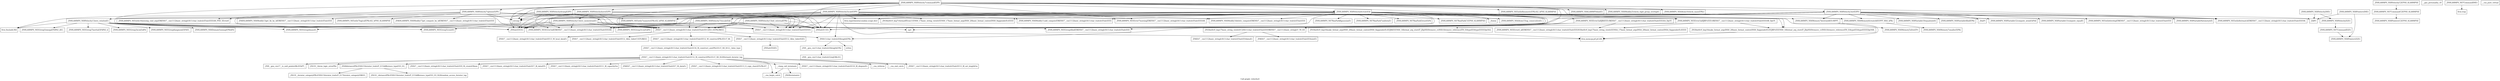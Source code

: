 digraph "Call graph: velocity.ll" {
	label="Call graph: velocity.ll";

	Node0x55c512fc4d80 [shape=record,label="{_ZNSt7__cxx1112basic_stringIcSt11char_traitsIcESaIcEEC2IS3_EEPKcRKS3_}"];
	Node0x55c512fc4d80 -> Node0x55c512fc3a90;
	Node0x55c512fc4d80 -> Node0x55c512ff4160;
	Node0x55c512fc4d80 -> Node0x55c512fde010;
	Node0x55c512fc4d80 -> Node0x55c512ff31e0;
	Node0x55c512fc4d80 -> Node0x55c513003d50;
	Node0x55c51305f360 [shape=record,label="{_ZN9LAMMPS_NS8VelocityC2EPNS_6LAMMPSE}"];
	Node0x55c51305f360 -> Node0x55c513084cc0;
	Node0x55c513084cc0 [shape=record,label="{_ZN9LAMMPS_NS7CommandC2EPNS_6LAMMPSE}"];
	Node0x55c513084cc0 -> Node0x55c5130283d0;
	Node0x55c5130284e0 [shape=record,label="{_ZN9LAMMPS_NS8Velocity7commandEiPPc}"];
	Node0x55c5130284e0 -> Node0x55c51307ba00;
	Node0x55c5130284e0 -> Node0x55c512fc4d80;
	Node0x55c5130284e0 -> Node0x55c512fc8590;
	Node0x55c5130284e0 -> Node0x55c512fc39e0;
	Node0x55c5130284e0 -> Node0x55c512fc6270;
	Node0x55c5130284e0 -> Node0x55c512fc56b0;
	Node0x55c5130284e0 -> Node0x55c512fc8c90;
	Node0x55c5130284e0 -> Node0x55c512fc8d10;
	Node0x55c5130284e0 -> Node0x55c512fc8950;
	Node0x55c5130284e0 -> Node0x55c512f852d0;
	Node0x55c5130284e0 -> Node0x55c513028450;
	Node0x55c5130284e0 -> Node0x55c5130d19d0;
	Node0x55c5130284e0 -> Node0x55c513001500;
	Node0x55c5130284e0 -> Node0x55c51304f7a0;
	Node0x55c5130284e0 -> Node0x55c51307ded0;
	Node0x55c5130284e0 -> Node0x55c513155df0;
	Node0x55c5130284e0 -> Node0x55c512fc89e0;
	Node0x55c5130284e0 -> Node0x55c512fc8620;
	Node0x55c5130284e0 -> Node0x55c512fe8850;
	Node0x55c5130284e0 -> Node0x55c513155b50;
	Node0x55c5130284e0 -> Node0x55c512fc5ee0;
	Node0x55c5130284e0 -> Node0x55c512fc5a10;
	Node0x55c512fc6270 [shape=record,label="{_ZN9LAMMPS_NS5utils16missing_cmd_argsERKNSt7__cxx1112basic_stringIcSt11char_traitsIcESaIcEEEiS8_PNS_5ErrorE}"];
	Node0x55c51307ba00 [shape=record,label="{_ZNSaIcEC1Ev}"];
	Node0x55c512fd5a50 [shape=record,label="{__gxx_personality_v0}"];
	Node0x55c512fc56b0 [shape=record,label="{_ZNSt7__cxx1112basic_stringIcSt11char_traitsIcESaIcEED1Ev}"];
	Node0x55c512fc8c90 [shape=record,label="{_ZNSaIcED1Ev}"];
	Node0x55c512fc89e0 [shape=record,label="{_ZN9LAMMPS_NS5Error3allERKNSt7__cxx1112basic_stringIcSt11char_traitsIcESaIcEEEiS8_}"];
	Node0x55c512fc5a10 [shape=record,label="{_ZN9LAMMPS_NS4Atom10check_massEPKci}"];
	Node0x55c512fc5ee0 [shape=record,label="{_ZN9LAMMPS_NS5Group4findERKNSt7__cxx1112basic_stringIcSt11char_traitsIcESaIcEEE}"];
	Node0x55c512fc8620 [shape=record,label="{_ZN9LAMMPS_NS5Error3allIJRPcEEEvRKNSt7__cxx1112basic_stringIcSt11char_traitsIcESaIcEEEiSB_DpOT_}"];
	Node0x55c512fc8620 -> Node0x55c512fe2d30;
	Node0x55c512fc8620 -> Node0x55c512fde2c0;
	Node0x55c512fc8620 -> Node0x55c512fdf280;
	Node0x55c513155b50 [shape=record,label="{_ZN9LAMMPS_NS6Modify25check_rigid_group_overlapEi}"];
	Node0x55c512fe8850 [shape=record,label="{_ZN9LAMMPS_NS5Error7warningERKNSt7__cxx1112basic_stringIcSt11char_traitsIcESaIcEEEiS8_}"];
	Node0x55c51304f7a0 [shape=record,label="{strcmp}"];
	Node0x55c513155df0 [shape=record,label="{_ZN9LAMMPS_NS8Velocity7optionsEiPPc}"];
	Node0x55c513155df0 -> Node0x55c51307ba00;
	Node0x55c513155df0 -> Node0x55c512fc4d80;
	Node0x55c513155df0 -> Node0x55c512fc8c90;
	Node0x55c513155df0 -> Node0x55c512fc56b0;
	Node0x55c513155df0 -> Node0x55c512fc6270;
	Node0x55c513155df0 -> Node0x55c512fc89e0;
	Node0x55c513155df0 -> Node0x55c512fc8620;
	Node0x55c513155df0 -> Node0x55c51304f7a0;
	Node0x55c513155df0 -> Node0x55c512fe4aa0;
	Node0x55c513155df0 -> Node0x55c512fd6bb0;
	Node0x55c513155df0 -> Node0x55c512fe33b0;
	Node0x55c51307ded0 [shape=record,label="{_ZN9LAMMPS_NS5utils8strmatchERKNSt7__cxx1112basic_stringIcSt11char_traitsIcESaIcEEES8_}"];
	Node0x55c513001500 [shape=record,label="{_ZN9LAMMPS_NS6LAMMPS4initEv}"];
	Node0x55c5130d19d0 [shape=record,label="{_ZN9LAMMPS_NS5utils7numericEPKciS2_bPNS_6LAMMPSE}"];
	Node0x55c513028450 [shape=record,label="{_ZN9LAMMPS_NS5utils8inumericEPKciS2_bPNS_6LAMMPSE}"];
	Node0x55c512f852d0 [shape=record,label="{_ZN9LAMMPS_NS8Velocity6createEdi}"];
	Node0x55c512f852d0 -> Node0x55c51307ba00;
	Node0x55c512f852d0 -> Node0x55c512fc4d80;
	Node0x55c512f852d0 -> Node0x55c512fc8c90;
	Node0x55c512f852d0 -> Node0x55c512fc56b0;
	Node0x55c512f852d0 -> Node0x55c512fe8950;
	Node0x55c512f852d0 -> Node0x55c513001430;
	Node0x55c512f852d0 -> Node0x55c513000550;
	Node0x55c512f852d0 -> Node0x55c512ffedb0;
	Node0x55c512f852d0 -> Node0x55c512ffe430;
	Node0x55c512f852d0 -> Node0x55c512ffd4d0;
	Node0x55c512f852d0 -> Node0x55c512ffb3c0;
	Node0x55c512f852d0 -> Node0x55c512ff9380;
	Node0x55c512f852d0 -> Node0x55c512fe9a60;
	Node0x55c512f852d0 -> Node0x55c512fde010;
	Node0x55c512f852d0 -> Node0x55c512feb700;
	Node0x55c512f852d0 -> Node0x55c512fec740;
	Node0x55c512f852d0 -> Node0x55c512fde2c0;
	Node0x55c512f852d0 -> Node0x55c512fed970;
	Node0x55c512f852d0 -> Node0x55c512feea80;
	Node0x55c512f852d0 -> Node0x55c512ff75e0;
	Node0x55c512f852d0 -> Node0x55c512ff6580;
	Node0x55c512f852d0 -> Node0x55c512ffc740;
	Node0x55c512f852d0 -> Node0x55c512ff5a30;
	Node0x55c512f852d0 -> Node0x55c512ff5910;
	Node0x55c512f852d0 -> Node0x55c512fc89e0;
	Node0x55c512f852d0 -> Node0x55c512fe8850;
	Node0x55c512f852d0 -> Node0x55c512fef2b0;
	Node0x55c512fed970 [shape=record,label="{_ZN3fmt6v9_lmp7vformatB5cxx11ENS0_17basic_string_viewIcEENS0_17basic_format_argsINS0_20basic_format_contextINS0_8appenderEcEEEE}"];
	Node0x55c512ffe430 [shape=record,label="{_ZN9LAMMPS_NS8Velocity13zero_rotationEv}"];
	Node0x55c512ffe430 -> Node0x55c5130162f0;
	Node0x55c512ffe430 -> Node0x55c51307ba00;
	Node0x55c512ffe430 -> Node0x55c512fc4d80;
	Node0x55c512ffe430 -> Node0x55c513009420;
	Node0x55c512ffe430 -> Node0x55c5131641d0;
	Node0x55c512ffe430 -> Node0x55c512fc89e0;
	Node0x55c512ffe430 -> Node0x55c512fc56b0;
	Node0x55c512ffe430 -> Node0x55c512fc8c90;
	Node0x55c512ffe430 -> Node0x55c513164150;
	Node0x55c512ffe430 -> Node0x55c5131640d0;
	Node0x55c512ffe430 -> Node0x55c5131630b0;
	Node0x55c512ffe430 -> Node0x55c513163fd0;
	Node0x55c512ffe430 -> Node0x55c513164050;
	Node0x55c512ffedb0 [shape=record,label="{_ZN9LAMMPS_NS8Velocity7rescaleEdd}"];
	Node0x55c512ffedb0 -> Node0x55c51307ba00;
	Node0x55c512ffedb0 -> Node0x55c512fc4d80;
	Node0x55c512ffedb0 -> Node0x55c512ffb3c0;
	Node0x55c512ffedb0 -> Node0x55c512fc8c90;
	Node0x55c512ffedb0 -> Node0x55c512fc89e0;
	Node0x55c512ffedb0 -> Node0x55c512fc56b0;
	Node0x55c512fc8950 [shape=record,label="{_ZN9LAMMPS_NS8Velocity3setEiPPc}"];
	Node0x55c512fc8950 -> Node0x55c51307ba00;
	Node0x55c512fc8950 -> Node0x55c512fc4d80;
	Node0x55c512fc8950 -> Node0x55c513000550;
	Node0x55c512fc8950 -> Node0x55c513008250;
	Node0x55c512fc8950 -> Node0x55c51307ded0;
	Node0x55c512fc8950 -> Node0x55c512fc56b0;
	Node0x55c512fc8950 -> Node0x55c512fc8c90;
	Node0x55c512fc8950 -> Node0x55c513007e80;
	Node0x55c512fc8950 -> Node0x55c513007860;
	Node0x55c512fc8950 -> Node0x55c512fe9a60;
	Node0x55c512fc8950 -> Node0x55c512fc89e0;
	Node0x55c512fc8950 -> Node0x55c513002a30;
	Node0x55c512fc8950 -> Node0x55c513006cb0;
	Node0x55c512fc8950 -> Node0x55c5130046d0;
	Node0x55c512fc8950 -> Node0x55c513003330;
	Node0x55c512fc8950 -> Node0x55c5130d19d0;
	Node0x55c512fc8950 -> Node0x55c51304f7a0;
	Node0x55c512fc8d10 [shape=record,label="{_ZN9LAMMPS_NS8Velocity5scaleEiPPc}"];
	Node0x55c512fc8d10 -> Node0x55c5130d19d0;
	Node0x55c512fc8d10 -> Node0x55c512fde010;
	Node0x55c512fc8d10 -> Node0x55c512feb700;
	Node0x55c512fc8d10 -> Node0x55c512fec740;
	Node0x55c512fc8d10 -> Node0x55c512fde2c0;
	Node0x55c512fc8d10 -> Node0x55c512fed970;
	Node0x55c512fc8d10 -> Node0x55c512feea80;
	Node0x55c512fc8d10 -> Node0x55c512fc56b0;
	Node0x55c512fc8d10 -> Node0x55c512fc8c90;
	Node0x55c512fc8d10 -> Node0x55c51307ba00;
	Node0x55c512fc8d10 -> Node0x55c512fc4d80;
	Node0x55c512fc8d10 -> Node0x55c513001430;
	Node0x55c512fc8d10 -> Node0x55c512fe8850;
	Node0x55c512fc8d10 -> Node0x55c512ffedb0;
	Node0x55c512fc39e0 [shape=record,label="{_ZN9LAMMPS_NS8Velocity4rampEiPPc}"];
	Node0x55c512fc39e0 -> Node0x55c51304f7a0;
	Node0x55c512fc39e0 -> Node0x55c513009420;
	Node0x55c512fc39e0 -> Node0x55c5130d19d0;
	Node0x55c512fc39e0 -> Node0x55c51307ba00;
	Node0x55c512fc39e0 -> Node0x55c512fc4d80;
	Node0x55c512fc39e0 -> Node0x55c512fc8c90;
	Node0x55c512fc39e0 -> Node0x55c512fc56b0;
	Node0x55c512fc39e0 -> Node0x55c512fc89e0;
	Node0x55c512fc8590 [shape=record,label="{_ZN9LAMMPS_NS8Velocity4zeroEiPPc}"];
	Node0x55c512fc8590 -> Node0x55c51304f7a0;
	Node0x55c512fc8590 -> Node0x55c512ffd4d0;
	Node0x55c512fc8590 -> Node0x55c51307ba00;
	Node0x55c512fc8590 -> Node0x55c512fc4d80;
	Node0x55c512fc8590 -> Node0x55c512fc8c90;
	Node0x55c512fc8590 -> Node0x55c512fc56b0;
	Node0x55c512fc8590 -> Node0x55c51307ded0;
	Node0x55c512fc8590 -> Node0x55c512fc89e0;
	Node0x55c512fc8590 -> Node0x55c512ffe430;
	Node0x55c51300ab90 [shape=record,label="{_ZN9LAMMPS_NS8Velocity13init_externalEPKc}"];
	Node0x55c51300ab90 -> Node0x55c51307ba00;
	Node0x55c51300ab90 -> Node0x55c512fc4d80;
	Node0x55c51300ab90 -> Node0x55c512fc5ee0;
	Node0x55c51300ab90 -> Node0x55c512fc56b0;
	Node0x55c51300ab90 -> Node0x55c512fc8c90;
	Node0x55c51300ab90 -> Node0x55c512fc89e0;
	Node0x55c512fe8950 [shape=record,label="{_ZN9LAMMPS_NS5Error3allIJRiEEEvRKNSt7__cxx1112basic_stringIcSt11char_traitsIcESaIcEEEiSA_DpOT_}"];
	Node0x55c512fe8950 -> Node0x55c512fe2d30;
	Node0x55c512fe8950 -> Node0x55c51300b4c0;
	Node0x55c512fe8950 -> Node0x55c512fdf280;
	Node0x55c512fe9a60 [shape=record,label="{_ZN9LAMMPS_NS6Memory6createIdEEPPT_RS4_iiPKc}"];
	Node0x55c512fe9a60 -> Node0x55c51300d730;
	Node0x55c512feea80 [shape=record,label="{_ZN9LAMMPS_NS6Modify11add_computeERKNSt7__cxx1112basic_stringIcSt11char_traitsIcESaIcEEEi}"];
	Node0x55c512fef2b0 [shape=record,label="{_ZN9LAMMPS_NS4Atom15tag_consecutiveEv}"];
	Node0x55c512ff5910 [shape=record,label="{_Znwm}"];
	Node0x55c512ff5a30 [shape=record,label="{_ZN9LAMMPS_NS7RanParkC1EPNS_6LAMMPSEi}"];
	Node0x55c512ff75e0 [shape=record,label="{_ZdlPv}"];
	Node0x55c512ff6580 [shape=record,label="{_ZN9LAMMPS_NS7RanPark7uniformEv}"];
	Node0x55c512ff9380 [shape=record,label="{_ZN9LAMMPS_NS7RanPark8gaussianEv}"];
	Node0x55c512ffb3c0 [shape=record,label="{sqrt}"];
	Node0x55c512ffc740 [shape=record,label="{_ZN9LAMMPS_NS7RanPark5resetEiPd}"];
	Node0x55c512ffd4d0 [shape=record,label="{_ZN9LAMMPS_NS8Velocity13zero_momentumEv}"];
	Node0x55c512ffd4d0 -> Node0x55c5130162f0;
	Node0x55c512ffd4d0 -> Node0x55c51307ba00;
	Node0x55c512ffd4d0 -> Node0x55c512fc4d80;
	Node0x55c512ffd4d0 -> Node0x55c513163130;
	Node0x55c512ffd4d0 -> Node0x55c5131630b0;
	Node0x55c512ffd4d0 -> Node0x55c512fc89e0;
	Node0x55c512ffd4d0 -> Node0x55c512fc56b0;
	Node0x55c512ffd4d0 -> Node0x55c512fc8c90;
	Node0x55c513000550 [shape=record,label="{_ZN9LAMMPS_NS6Memory7destroyIdEEvRPPT_}"];
	Node0x55c513000550 -> Node0x55c513017700;
	Node0x55c513001430 [shape=record,label="{_ZN9LAMMPS_NS6Modify14delete_computeERKNSt7__cxx1112basic_stringIcSt11char_traitsIcESaIcEEE}"];
	Node0x55c513002a30 [shape=record,label="{_ZN9LAMMPS_NS5utils6strdupERKNSt7__cxx1112basic_stringIcSt11char_traitsIcESaIcEEE}"];
	Node0x55c513003330 [shape=record,label="{_ZN9LAMMPS_NS8Variable4findEPKc}"];
	Node0x55c5130046d0 [shape=record,label="{_ZN9LAMMPS_NS8Variable10equalstyleEi}"];
	Node0x55c513006cb0 [shape=record,label="{_ZN9LAMMPS_NS8Variable9atomstyleEi}"];
	Node0x55c513007860 [shape=record,label="{_ZN9LAMMPS_NS8Variable13compute_equalEi}"];
	Node0x55c513007e80 [shape=record,label="{_ZN9LAMMPS_NS8Variable12compute_atomEiiPdii}"];
	Node0x55c513008250 [shape=record,label="{_ZdaPv}"];
	Node0x55c513009420 [shape=record,label="{llvm.fmuladd.f64}"];
	Node0x55c5130162f0 [shape=record,label="{_ZN9LAMMPS_NS5Group5countEi}"];
	Node0x55c5131630b0 [shape=record,label="{_ZN9LAMMPS_NS5Group4massEi}"];
	Node0x55c513163130 [shape=record,label="{_ZN9LAMMPS_NS5Group3vcmEidPd}"];
	Node0x55c513163fd0 [shape=record,label="{_ZN9LAMMPS_NS5Group3xcmEidPd}"];
	Node0x55c513164050 [shape=record,label="{_ZN9LAMMPS_NS5Group6angmomEiPdS1_}"];
	Node0x55c5131640d0 [shape=record,label="{_ZN9LAMMPS_NS5Group7inertiaEiPdPA3_d}"];
	Node0x55c513164150 [shape=record,label="{_ZN9LAMMPS_NS5Group5omegaEPdPA3_dS1_}"];
	Node0x55c5131641d0 [shape=record,label="{_ZN9LAMMPS_NS6Domain5unmapEPKdiPd}"];
	Node0x55c512fd6bb0 [shape=record,label="{_ZN9LAMMPS_NS5utils7logicalEPKciS2_bPNS_6LAMMPSE}"];
	Node0x55c512fe33b0 [shape=record,label="{_ZNK9LAMMPS_NS6Modify17get_compute_by_idERKNSt7__cxx1112basic_stringIcSt11char_traitsIcESaIcEEE}"];
	Node0x55c512fe4aa0 [shape=record,label="{_ZNK9LAMMPS_NS6Modify13get_fix_by_idERKNSt7__cxx1112basic_stringIcSt11char_traitsIcESaIcEEE}"];
	Node0x55c5130252c0 [shape=record,label="{_ZN9LAMMPS_NS8VelocityD2Ev}"];
	Node0x55c5130252c0 -> Node0x55c513026350;
	Node0x55c513029ca0 [shape=record,label="{_ZN9LAMMPS_NS8VelocityD0Ev}"];
	Node0x55c513029ca0 -> Node0x55c5130252c0;
	Node0x55c513029ca0 -> Node0x55c512ff75e0;
	Node0x55c5130283d0 [shape=record,label="{_ZN9LAMMPS_NS8PointersC2EPNS_6LAMMPSE}"];
	Node0x55c513026350 [shape=record,label="{_ZN9LAMMPS_NS7CommandD2Ev}"];
	Node0x55c513026350 -> Node0x55c51302c0d0;
	Node0x55c51302c750 [shape=record,label="{_ZN9LAMMPS_NS7CommandD0Ev}"];
	Node0x55c51302c750 -> Node0x55c51302d840;
	Node0x55c51302f660 [shape=record,label="{__cxa_pure_virtual}"];
	Node0x55c51302c0d0 [shape=record,label="{_ZN9LAMMPS_NS8PointersD2Ev}"];
	Node0x55c513030fe0 [shape=record,label="{_ZN9LAMMPS_NS8PointersD0Ev}"];
	Node0x55c513030fe0 -> Node0x55c51302c0d0;
	Node0x55c513030fe0 -> Node0x55c512ff75e0;
	Node0x55c51302d840 [shape=record,label="{llvm.trap}"];
	Node0x55c512fc3a90 [shape=record,label="{_ZNSt7__cxx1112basic_stringIcSt11char_traitsIcESaIcEE13_M_local_dataEv}"];
	Node0x55c512ff4160 [shape=record,label="{_ZNSt7__cxx1112basic_stringIcSt11char_traitsIcESaIcEE12_Alloc_hiderC1EPcRKS3_}"];
	Node0x55c512ff31e0 [shape=record,label="{_ZNSt7__cxx1112basic_stringIcSt11char_traitsIcESaIcEE12_M_constructIPKcEEvT_S8_}"];
	Node0x55c512ff31e0 -> Node0x55c513034e60;
	Node0x55c512fde010 [shape=record,label="{_ZNSt11char_traitsIcE6lengthEPKc}"];
	Node0x55c512fde010 -> Node0x55c513036ae0;
	Node0x55c512fde010 -> Node0x55c513039ad0;
	Node0x55c513003d50 [shape=record,label="{_ZNSt7__cxx1112basic_stringIcSt11char_traitsIcESaIcEE12_Alloc_hiderD2Ev}"];
	Node0x55c513003d50 -> Node0x55c51303adc0;
	Node0x55c513034e60 [shape=record,label="{_ZNSt7__cxx1112basic_stringIcSt11char_traitsIcESaIcEE16_M_construct_auxIPKcEEvT_S8_St12__false_type}"];
	Node0x55c513034e60 -> Node0x55c51303c210;
	Node0x55c51303c210 [shape=record,label="{_ZNSt7__cxx1112basic_stringIcSt11char_traitsIcESaIcEE12_M_constructIPKcEEvT_S8_St20forward_iterator_tag}"];
	Node0x55c51303c210 -> Node0x55c513040a00;
	Node0x55c51303c210 -> Node0x55c513042d90;
	Node0x55c51303c210 -> Node0x55c513043410;
	Node0x55c51303c210 -> Node0x55c513044510;
	Node0x55c51303c210 -> Node0x55c513045670;
	Node0x55c51303c210 -> Node0x55c513046f60;
	Node0x55c51303c210 -> Node0x55c513047cf0;
	Node0x55c51303c210 -> Node0x55c513049b60;
	Node0x55c51303c210 -> Node0x55c51304af50;
	Node0x55c51303c210 -> Node0x55c51304b320;
	Node0x55c51303c210 -> Node0x55c51304c8c0;
	Node0x55c51303c210 -> Node0x55c51304d970;
	Node0x55c51303c210 -> Node0x55c51304ee00;
	Node0x55c51303c210 -> Node0x55c513051020;
	Node0x55c513040a00 [shape=record,label="{_ZN9__gnu_cxx17__is_null_pointerIKcEEbPT_}"];
	Node0x55c513042d90 [shape=record,label="{_ZSt19__throw_logic_errorPKc}"];
	Node0x55c513043410 [shape=record,label="{_ZSt8distanceIPKcENSt15iterator_traitsIT_E15difference_typeES3_S3_}"];
	Node0x55c513043410 -> Node0x55c513051d80;
	Node0x55c513043410 -> Node0x55c5130533d0;
	Node0x55c513045670 [shape=record,label="{_ZNSt7__cxx1112basic_stringIcSt11char_traitsIcESaIcEE7_M_dataEPc}"];
	Node0x55c513044510 [shape=record,label="{_ZNSt7__cxx1112basic_stringIcSt11char_traitsIcESaIcEE9_M_createERmm}"];
	Node0x55c513046f60 [shape=record,label="{_ZNSt7__cxx1112basic_stringIcSt11char_traitsIcESaIcEE11_M_capacityEm}"];
	Node0x55c513049b60 [shape=record,label="{_ZNSt7__cxx1112basic_stringIcSt11char_traitsIcESaIcEE13_S_copy_charsEPcPKcS7_}"];
	Node0x55c513047cf0 [shape=record,label="{_ZNKSt7__cxx1112basic_stringIcSt11char_traitsIcESaIcEE7_M_dataEv}"];
	Node0x55c51304af50 [shape=record,label="{__cxa_begin_catch}"];
	Node0x55c51304b320 [shape=record,label="{_ZNSt7__cxx1112basic_stringIcSt11char_traitsIcESaIcEE10_M_disposeEv}"];
	Node0x55c51304c8c0 [shape=record,label="{__cxa_rethrow}"];
	Node0x55c51304d970 [shape=record,label="{__cxa_end_catch}"];
	Node0x55c513051020 [shape=record,label="{__clang_call_terminate}"];
	Node0x55c513051020 -> Node0x55c51304af50;
	Node0x55c513051020 -> Node0x55c51305f540;
	Node0x55c51305f540 [shape=record,label="{_ZSt9terminatev}"];
	Node0x55c51304ee00 [shape=record,label="{_ZNSt7__cxx1112basic_stringIcSt11char_traitsIcESaIcEE13_M_set_lengthEm}"];
	Node0x55c5130533d0 [shape=record,label="{_ZSt10__distanceIPKcENSt15iterator_traitsIT_E15difference_typeES3_S3_St26random_access_iterator_tag}"];
	Node0x55c513051d80 [shape=record,label="{_ZSt19__iterator_categoryIPKcENSt15iterator_traitsIT_E17iterator_categoryERKS3_}"];
	Node0x55c513036ae0 [shape=record,label="{_ZN9__gnu_cxx11char_traitsIcE6lengthEPKc}"];
	Node0x55c513036ae0 -> Node0x55c513154910;
	Node0x55c513039ad0 [shape=record,label="{strlen}"];
	Node0x55c513154910 [shape=record,label="{_ZN9__gnu_cxx11char_traitsIcE2eqERKcS3_}"];
	Node0x55c51303adc0 [shape=record,label="{_ZNSaIcED2Ev}"];
	Node0x55c512fdf280 [shape=record,label="{_ZN9LAMMPS_NS5Error4_allERKNSt7__cxx1112basic_stringIcSt11char_traitsIcESaIcEEEiN3fmt6v9_lmp17basic_string_viewIcEENSA_17basic_format_argsINSA_20basic_format_contextINSA_8appenderEcEEEE}"];
	Node0x55c512fe2d30 [shape=record,label="{_ZN3fmt6v9_lmp17basic_string_viewIcEC2ISt11char_traitsIcESaIcEEERKNSt7__cxx1112basic_stringIcT_T0_EE}"];
	Node0x55c512fe2d30 -> Node0x55c513065430;
	Node0x55c512fe2d30 -> Node0x55c513066720;
	Node0x55c512fde2c0 [shape=record,label="{_ZN3fmt6v9_lmp16make_format_argsINS0_20basic_format_contextINS0_8appenderEcEEJRPcEEENS0_16format_arg_storeIT_JDpNSt9remove_cvINSt16remove_referenceIT0_E4typeEE4typeEEEEDpOSB_}"];
	Node0x55c512fde2c0 -> Node0x55c512fec740;
	Node0x55c513065430 [shape=record,label="{_ZNKSt7__cxx1112basic_stringIcSt11char_traitsIcESaIcEE4dataEv}"];
	Node0x55c513066720 [shape=record,label="{_ZNKSt7__cxx1112basic_stringIcSt11char_traitsIcESaIcEE4sizeEv}"];
	Node0x55c512fec740 [shape=record,label="{llvm.memcpy.p0.p0.i64}"];
	Node0x55c51300b4c0 [shape=record,label="{_ZN3fmt6v9_lmp16make_format_argsINS0_20basic_format_contextINS0_8appenderEcEEJRiEEENS0_16format_arg_storeIT_JDpNSt9remove_cvINSt16remove_referenceIT0_E4typeEE4typeEEEEDpOSA_}"];
	Node0x55c51300b4c0 -> Node0x55c512fec740;
	Node0x55c51300d730 [shape=record,label="{_ZN9LAMMPS_NS6Memory7smallocElPKc}"];
	Node0x55c513017700 [shape=record,label="{_ZN9LAMMPS_NS6Memory5sfreeEPv}"];
	Node0x55c512feb700 [shape=record,label="{llvm.experimental.noalias.scope.decl}"];
}

